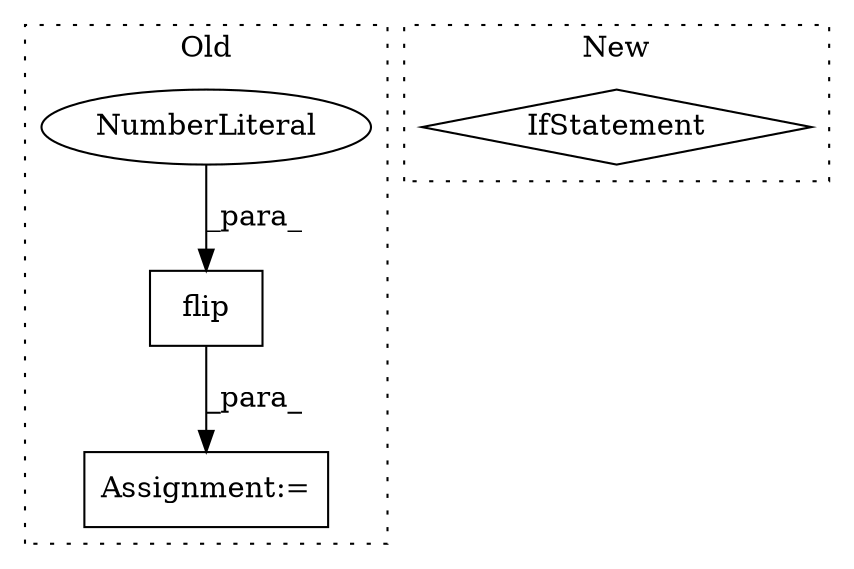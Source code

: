 digraph G {
subgraph cluster0 {
1 [label="flip" a="32" s="7879,7889" l="5,1" shape="box"];
3 [label="NumberLiteral" a="34" s="7888" l="1" shape="ellipse"];
4 [label="Assignment:=" a="7" s="7872" l="1" shape="box"];
label = "Old";
style="dotted";
}
subgraph cluster1 {
2 [label="IfStatement" a="25" s="7875,7935" l="4,2" shape="diamond"];
label = "New";
style="dotted";
}
1 -> 4 [label="_para_"];
3 -> 1 [label="_para_"];
}